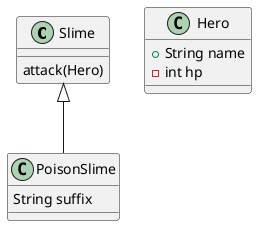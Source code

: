 @startuml

class Slime {
attack(Hero)
}

class Hero {
+ String name
- int hp
}

class PoisonSlime extends Slime {
String suffix
}
@enduml